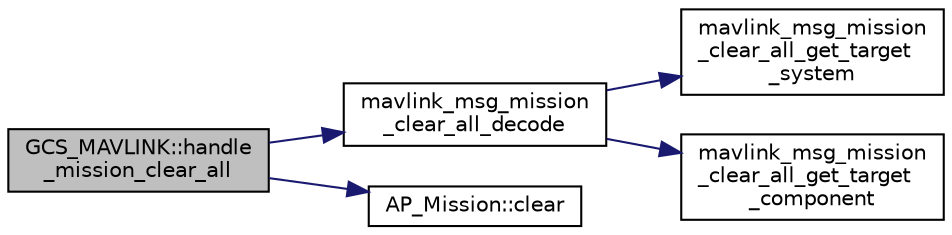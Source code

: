 digraph "GCS_MAVLINK::handle_mission_clear_all"
{
 // INTERACTIVE_SVG=YES
  edge [fontname="Helvetica",fontsize="10",labelfontname="Helvetica",labelfontsize="10"];
  node [fontname="Helvetica",fontsize="10",shape=record];
  rankdir="LR";
  Node1 [label="GCS_MAVLINK::handle\l_mission_clear_all",height=0.2,width=0.4,color="black", fillcolor="grey75", style="filled" fontcolor="black"];
  Node1 -> Node2 [color="midnightblue",fontsize="10",style="solid",fontname="Helvetica"];
  Node2 [label="mavlink_msg_mission\l_clear_all_decode",height=0.2,width=0.4,color="black", fillcolor="white", style="filled",URL="$mavlink__msg__mission__clear__all_8h.html#af46080436bdf6f5ee6ccc535fa35e719",tooltip="Decode a mission_clear_all message into a struct. "];
  Node2 -> Node3 [color="midnightblue",fontsize="10",style="solid",fontname="Helvetica"];
  Node3 [label="mavlink_msg_mission\l_clear_all_get_target\l_system",height=0.2,width=0.4,color="black", fillcolor="white", style="filled",URL="$mavlink__msg__mission__clear__all_8h.html#ad99d22830d5759f3c814f350ba5f6412",tooltip="Send a mission_clear_all message. "];
  Node2 -> Node4 [color="midnightblue",fontsize="10",style="solid",fontname="Helvetica"];
  Node4 [label="mavlink_msg_mission\l_clear_all_get_target\l_component",height=0.2,width=0.4,color="black", fillcolor="white", style="filled",URL="$mavlink__msg__mission__clear__all_8h.html#aca378d4b568f4980615bf2b0877a4d6c",tooltip="Get field target_component from mission_clear_all message. "];
  Node1 -> Node5 [color="midnightblue",fontsize="10",style="solid",fontname="Helvetica"];
  Node5 [label="AP_Mission::clear",height=0.2,width=0.4,color="black", fillcolor="white", style="filled",URL="$classAP__Mission.html#acfd61ebf8361f71fa75c9088dd8b7e3b"];
}
